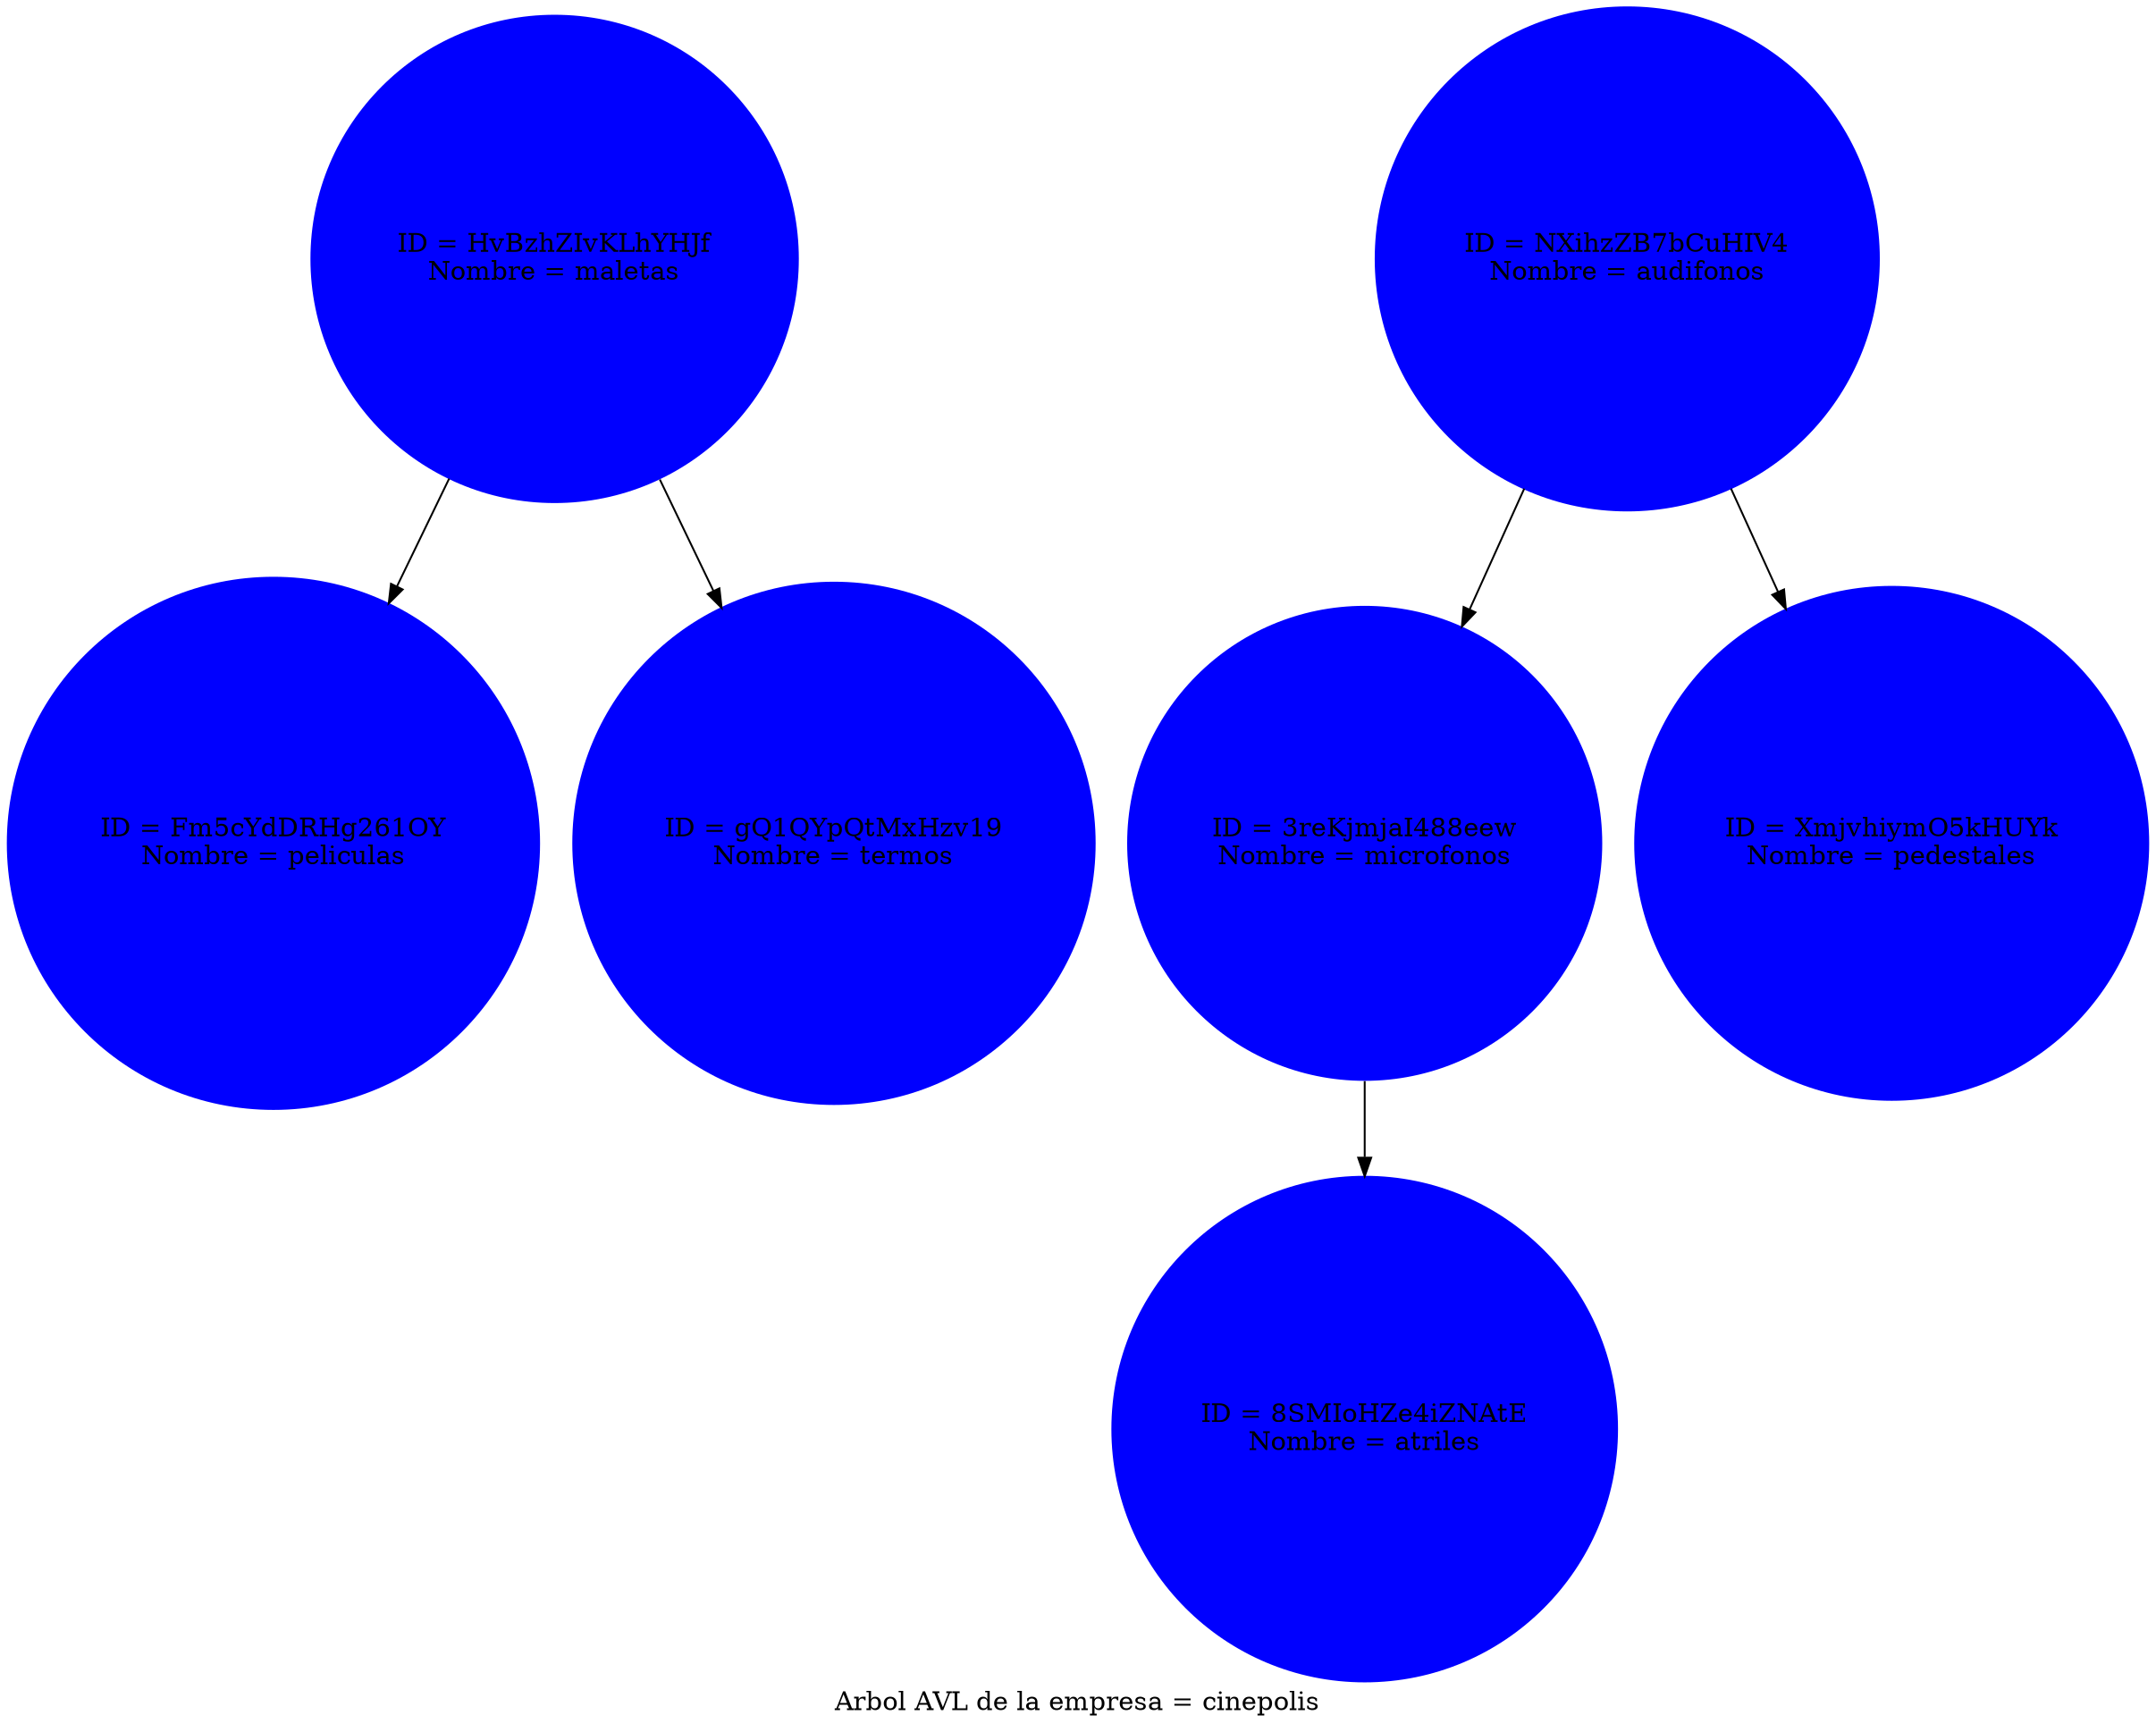 digraph AVLTree {
	label="Arbol AVL de la empresa = cinepolis";
    node [shape=circle];
    "HvBzhZIvKLhYHJf" [color= blue, style=filled label="ID = HvBzhZIvKLhYHJf\nNombre = maletas"];
    "HvBzhZIvKLhYHJf" -> "Fm5cYdDRHg261OY";
    "Fm5cYdDRHg261OY" [color= blue, style=filled label="ID = Fm5cYdDRHg261OY\nNombre = peliculas"];
    "HvBzhZIvKLhYHJf" -> "gQ1QYpQtMxHzv19";
    "gQ1QYpQtMxHzv19" [color= blue, style=filled label="ID = gQ1QYpQtMxHzv19\nNombre = termos"];
    "NXihzZB7bCuHIV4" [color= blue, style=filled label="ID = NXihzZB7bCuHIV4\nNombre = audifonos"];
    "NXihzZB7bCuHIV4" -> "3reKjmjaI488eew";
    "3reKjmjaI488eew" [color= blue, style=filled label="ID = 3reKjmjaI488eew\nNombre = microfonos"];
    "3reKjmjaI488eew" -> "8SMIoHZe4iZNAtE";
    "8SMIoHZe4iZNAtE" [color= blue, style=filled label="ID = 8SMIoHZe4iZNAtE\nNombre = atriles"];
    "NXihzZB7bCuHIV4" -> "XmjvhiymO5kHUYk";
    "XmjvhiymO5kHUYk" [color= blue, style=filled label="ID = XmjvhiymO5kHUYk\nNombre = pedestales"];
}

